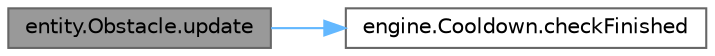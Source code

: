 digraph "entity.Obstacle.update"
{
 // LATEX_PDF_SIZE
  bgcolor="transparent";
  edge [fontname=Helvetica,fontsize=10,labelfontname=Helvetica,labelfontsize=10];
  node [fontname=Helvetica,fontsize=10,shape=box,height=0.2,width=0.4];
  rankdir="LR";
  Node1 [id="Node000001",label="entity.Obstacle.update",height=0.2,width=0.4,color="gray40", fillcolor="grey60", style="filled", fontcolor="black",tooltip="Updates the obstacle's movement or other attributes."];
  Node1 -> Node2 [id="edge1_Node000001_Node000002",color="steelblue1",style="solid",tooltip=" "];
  Node2 [id="Node000002",label="engine.Cooldown.checkFinished",height=0.2,width=0.4,color="grey40", fillcolor="white", style="filled",URL="$classengine_1_1_cooldown.html#a941db70eb870be549e8a2b1a1fdb6793",tooltip="Checks if the cooldown is finished."];
}
